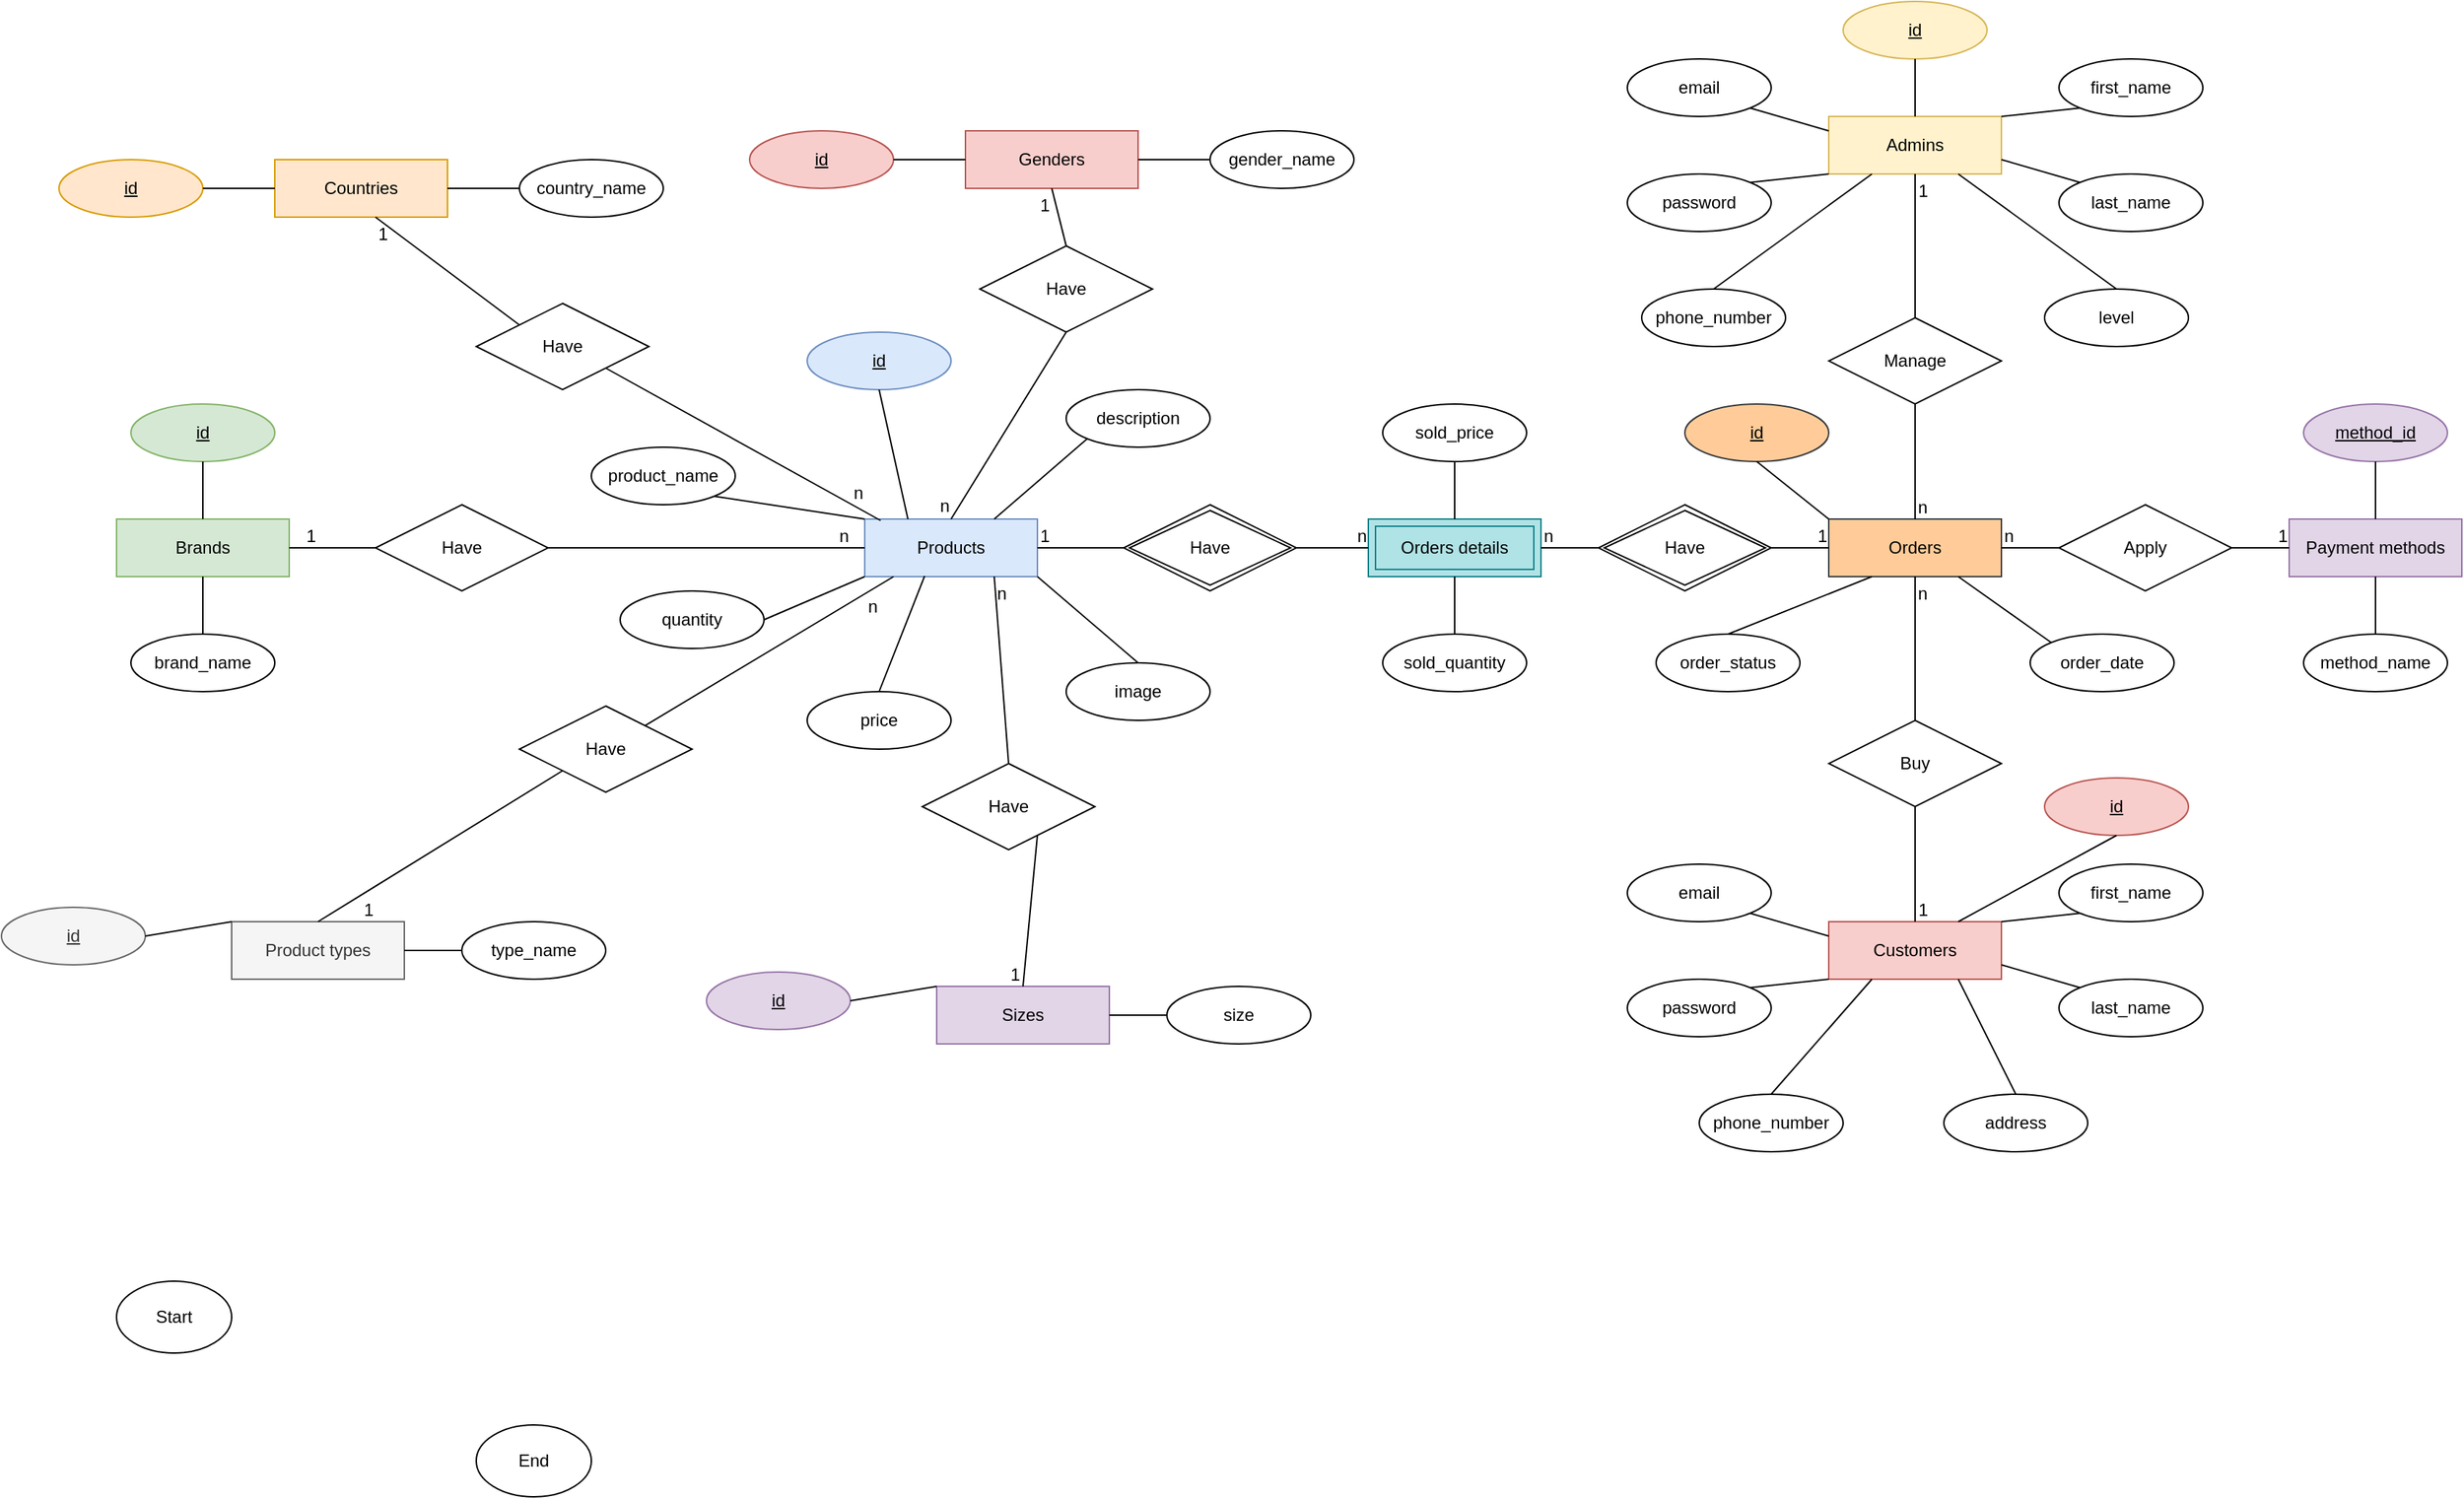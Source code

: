 <mxfile version="22.1.16" type="github">
  <diagram name="Page-1" id="CvaU3Jlr8pYj9KTvs-bT">
    <mxGraphModel dx="1235" dy="614" grid="1" gridSize="10" guides="1" tooltips="1" connect="1" arrows="1" fold="1" page="1" pageScale="1" pageWidth="2000" pageHeight="1500" math="0" shadow="0">
      <root>
        <mxCell id="0" />
        <mxCell id="1" parent="0" />
        <mxCell id="Gfoin1zMH4y2N0Jimbp5-130" value="Brands" style="rounded=0;whiteSpace=wrap;html=1;fillColor=#d5e8d4;strokeColor=#82b366;" parent="1" vertex="1">
          <mxGeometry x="130" y="560" width="120" height="40" as="geometry" />
        </mxCell>
        <mxCell id="Gfoin1zMH4y2N0Jimbp5-131" value="id" style="ellipse;whiteSpace=wrap;html=1;align=center;fontStyle=4;fillColor=#d5e8d4;strokeColor=#82b366;" parent="1" vertex="1">
          <mxGeometry x="140" y="480" width="100" height="40" as="geometry" />
        </mxCell>
        <mxCell id="Gfoin1zMH4y2N0Jimbp5-132" value="" style="endArrow=none;html=1;rounded=0;exitX=0.5;exitY=1;exitDx=0;exitDy=0;entryX=0.5;entryY=0;entryDx=0;entryDy=0;" parent="1" source="Gfoin1zMH4y2N0Jimbp5-131" target="Gfoin1zMH4y2N0Jimbp5-130" edge="1">
          <mxGeometry relative="1" as="geometry">
            <mxPoint x="330" y="530" as="sourcePoint" />
            <mxPoint x="490" y="530" as="targetPoint" />
          </mxGeometry>
        </mxCell>
        <mxCell id="Gfoin1zMH4y2N0Jimbp5-133" value="brand_name" style="ellipse;whiteSpace=wrap;html=1;align=center;" parent="1" vertex="1">
          <mxGeometry x="140" y="640" width="100" height="40" as="geometry" />
        </mxCell>
        <mxCell id="Gfoin1zMH4y2N0Jimbp5-134" value="" style="endArrow=none;html=1;rounded=0;exitX=0.5;exitY=1;exitDx=0;exitDy=0;entryX=0.5;entryY=0;entryDx=0;entryDy=0;" parent="1" source="Gfoin1zMH4y2N0Jimbp5-130" target="Gfoin1zMH4y2N0Jimbp5-133" edge="1">
          <mxGeometry relative="1" as="geometry">
            <mxPoint x="330" y="530" as="sourcePoint" />
            <mxPoint x="490" y="530" as="targetPoint" />
          </mxGeometry>
        </mxCell>
        <mxCell id="Gfoin1zMH4y2N0Jimbp5-135" value="Products" style="rounded=0;whiteSpace=wrap;html=1;fillColor=#dae8fc;strokeColor=#6c8ebf;" parent="1" vertex="1">
          <mxGeometry x="650" y="560" width="120" height="40" as="geometry" />
        </mxCell>
        <mxCell id="Gfoin1zMH4y2N0Jimbp5-136" value="id" style="ellipse;whiteSpace=wrap;html=1;align=center;fontStyle=4;fillColor=#dae8fc;strokeColor=#6c8ebf;" parent="1" vertex="1">
          <mxGeometry x="610" y="430" width="100" height="40" as="geometry" />
        </mxCell>
        <mxCell id="Gfoin1zMH4y2N0Jimbp5-137" value="product_name" style="ellipse;whiteSpace=wrap;html=1;align=center;" parent="1" vertex="1">
          <mxGeometry x="460" y="510" width="100" height="40" as="geometry" />
        </mxCell>
        <mxCell id="Gfoin1zMH4y2N0Jimbp5-138" value="" style="endArrow=none;html=1;rounded=0;entryX=0;entryY=0;entryDx=0;entryDy=0;exitX=1;exitY=1;exitDx=0;exitDy=0;" parent="1" source="Gfoin1zMH4y2N0Jimbp5-137" target="Gfoin1zMH4y2N0Jimbp5-135" edge="1">
          <mxGeometry relative="1" as="geometry">
            <mxPoint x="570" y="550" as="sourcePoint" />
            <mxPoint x="890" y="610" as="targetPoint" />
          </mxGeometry>
        </mxCell>
        <mxCell id="Gfoin1zMH4y2N0Jimbp5-139" value="description" style="ellipse;whiteSpace=wrap;html=1;align=center;" parent="1" vertex="1">
          <mxGeometry x="790" y="470" width="100" height="40" as="geometry" />
        </mxCell>
        <mxCell id="Gfoin1zMH4y2N0Jimbp5-140" value="" style="endArrow=none;html=1;rounded=0;exitX=0;exitY=1;exitDx=0;exitDy=0;entryX=0.75;entryY=0;entryDx=0;entryDy=0;" parent="1" source="Gfoin1zMH4y2N0Jimbp5-139" target="Gfoin1zMH4y2N0Jimbp5-135" edge="1">
          <mxGeometry relative="1" as="geometry">
            <mxPoint x="730" y="610" as="sourcePoint" />
            <mxPoint x="890" y="610" as="targetPoint" />
          </mxGeometry>
        </mxCell>
        <mxCell id="Gfoin1zMH4y2N0Jimbp5-141" value="" style="endArrow=none;html=1;rounded=0;entryX=1;entryY=0.5;entryDx=0;entryDy=0;exitX=0;exitY=1;exitDx=0;exitDy=0;" parent="1" source="Gfoin1zMH4y2N0Jimbp5-135" target="Gfoin1zMH4y2N0Jimbp5-142" edge="1">
          <mxGeometry relative="1" as="geometry">
            <mxPoint x="640" y="600" as="sourcePoint" />
            <mxPoint x="620" y="610" as="targetPoint" />
          </mxGeometry>
        </mxCell>
        <mxCell id="Gfoin1zMH4y2N0Jimbp5-142" value="quantity" style="ellipse;whiteSpace=wrap;html=1;align=center;" parent="1" vertex="1">
          <mxGeometry x="480" y="610" width="100" height="40" as="geometry" />
        </mxCell>
        <mxCell id="Gfoin1zMH4y2N0Jimbp5-143" value="price" style="ellipse;whiteSpace=wrap;html=1;align=center;" parent="1" vertex="1">
          <mxGeometry x="610" y="680" width="100" height="40" as="geometry" />
        </mxCell>
        <mxCell id="Gfoin1zMH4y2N0Jimbp5-144" value="" style="endArrow=none;html=1;rounded=0;entryX=0.5;entryY=0;entryDx=0;entryDy=0;exitX=0.347;exitY=0.99;exitDx=0;exitDy=0;exitPerimeter=0;" parent="1" source="Gfoin1zMH4y2N0Jimbp5-135" target="Gfoin1zMH4y2N0Jimbp5-143" edge="1">
          <mxGeometry relative="1" as="geometry">
            <mxPoint x="660" y="630" as="sourcePoint" />
            <mxPoint x="890" y="610" as="targetPoint" />
          </mxGeometry>
        </mxCell>
        <mxCell id="Gfoin1zMH4y2N0Jimbp5-145" value="" style="endArrow=none;html=1;rounded=0;exitX=0.5;exitY=1;exitDx=0;exitDy=0;entryX=0.25;entryY=0;entryDx=0;entryDy=0;" parent="1" source="Gfoin1zMH4y2N0Jimbp5-136" target="Gfoin1zMH4y2N0Jimbp5-135" edge="1">
          <mxGeometry relative="1" as="geometry">
            <mxPoint x="730" y="590" as="sourcePoint" />
            <mxPoint x="890" y="590" as="targetPoint" />
          </mxGeometry>
        </mxCell>
        <mxCell id="Gfoin1zMH4y2N0Jimbp5-146" value="" style="endArrow=none;html=1;rounded=0;exitX=1;exitY=0.5;exitDx=0;exitDy=0;entryX=0;entryY=0.5;entryDx=0;entryDy=0;" parent="1" source="Gfoin1zMH4y2N0Jimbp5-150" target="Gfoin1zMH4y2N0Jimbp5-135" edge="1">
          <mxGeometry relative="1" as="geometry">
            <mxPoint x="610" y="540" as="sourcePoint" />
            <mxPoint x="770" y="540" as="targetPoint" />
          </mxGeometry>
        </mxCell>
        <mxCell id="Gfoin1zMH4y2N0Jimbp5-147" value="n" style="resizable=0;html=1;whiteSpace=wrap;align=right;verticalAlign=bottom;" parent="Gfoin1zMH4y2N0Jimbp5-146" connectable="0" vertex="1">
          <mxGeometry x="1" relative="1" as="geometry">
            <mxPoint x="-10" as="offset" />
          </mxGeometry>
        </mxCell>
        <mxCell id="Gfoin1zMH4y2N0Jimbp5-148" value="" style="endArrow=none;html=1;rounded=0;exitX=1;exitY=0.5;exitDx=0;exitDy=0;entryX=0;entryY=0.5;entryDx=0;entryDy=0;" parent="1" source="Gfoin1zMH4y2N0Jimbp5-130" target="Gfoin1zMH4y2N0Jimbp5-150" edge="1">
          <mxGeometry relative="1" as="geometry">
            <mxPoint x="360" y="580" as="sourcePoint" />
            <mxPoint x="650" y="580" as="targetPoint" />
          </mxGeometry>
        </mxCell>
        <mxCell id="Gfoin1zMH4y2N0Jimbp5-149" value="1" style="resizable=0;html=1;whiteSpace=wrap;align=left;verticalAlign=bottom;" parent="Gfoin1zMH4y2N0Jimbp5-148" connectable="0" vertex="1">
          <mxGeometry x="-1" relative="1" as="geometry">
            <mxPoint x="10" as="offset" />
          </mxGeometry>
        </mxCell>
        <mxCell id="Gfoin1zMH4y2N0Jimbp5-150" value="Have" style="shape=rhombus;perimeter=rhombusPerimeter;whiteSpace=wrap;html=1;align=center;" parent="1" vertex="1">
          <mxGeometry x="310" y="550" width="120" height="60" as="geometry" />
        </mxCell>
        <mxCell id="Gfoin1zMH4y2N0Jimbp5-151" value="Genders" style="rounded=0;whiteSpace=wrap;html=1;fillColor=#f8cecc;strokeColor=#b85450;" parent="1" vertex="1">
          <mxGeometry x="720" y="290" width="120" height="40" as="geometry" />
        </mxCell>
        <mxCell id="Gfoin1zMH4y2N0Jimbp5-152" value="id" style="ellipse;whiteSpace=wrap;html=1;align=center;fontStyle=4;fillColor=#f8cecc;strokeColor=#b85450;" parent="1" vertex="1">
          <mxGeometry x="570" y="290" width="100" height="40" as="geometry" />
        </mxCell>
        <mxCell id="Gfoin1zMH4y2N0Jimbp5-153" value="" style="endArrow=none;html=1;rounded=0;exitX=1;exitY=0.5;exitDx=0;exitDy=0;entryX=0;entryY=0.5;entryDx=0;entryDy=0;" parent="1" source="Gfoin1zMH4y2N0Jimbp5-152" target="Gfoin1zMH4y2N0Jimbp5-151" edge="1">
          <mxGeometry relative="1" as="geometry">
            <mxPoint x="920" y="260" as="sourcePoint" />
            <mxPoint x="1080" y="260" as="targetPoint" />
          </mxGeometry>
        </mxCell>
        <mxCell id="Gfoin1zMH4y2N0Jimbp5-154" value="gender_name" style="ellipse;whiteSpace=wrap;html=1;align=center;" parent="1" vertex="1">
          <mxGeometry x="890" y="290" width="100" height="40" as="geometry" />
        </mxCell>
        <mxCell id="Gfoin1zMH4y2N0Jimbp5-155" value="" style="endArrow=none;html=1;rounded=0;exitX=1;exitY=0.5;exitDx=0;exitDy=0;entryX=0;entryY=0.5;entryDx=0;entryDy=0;" parent="1" source="Gfoin1zMH4y2N0Jimbp5-151" target="Gfoin1zMH4y2N0Jimbp5-154" edge="1">
          <mxGeometry relative="1" as="geometry">
            <mxPoint x="920" y="260" as="sourcePoint" />
            <mxPoint x="1080" y="260" as="targetPoint" />
          </mxGeometry>
        </mxCell>
        <mxCell id="Gfoin1zMH4y2N0Jimbp5-156" value="Product types" style="rounded=0;whiteSpace=wrap;html=1;fillColor=#f5f5f5;fontColor=#333333;strokeColor=#666666;" parent="1" vertex="1">
          <mxGeometry x="210" y="840" width="120" height="40" as="geometry" />
        </mxCell>
        <mxCell id="Gfoin1zMH4y2N0Jimbp5-157" value="id" style="ellipse;whiteSpace=wrap;html=1;align=center;fontStyle=4;fillColor=#f5f5f5;fontColor=#333333;strokeColor=#666666;" parent="1" vertex="1">
          <mxGeometry x="50" y="830" width="100" height="40" as="geometry" />
        </mxCell>
        <mxCell id="Gfoin1zMH4y2N0Jimbp5-158" value="" style="endArrow=none;html=1;rounded=0;exitX=1;exitY=0.5;exitDx=0;exitDy=0;entryX=0;entryY=0;entryDx=0;entryDy=0;" parent="1" source="Gfoin1zMH4y2N0Jimbp5-157" target="Gfoin1zMH4y2N0Jimbp5-156" edge="1">
          <mxGeometry relative="1" as="geometry">
            <mxPoint x="150" y="820" as="sourcePoint" />
            <mxPoint x="310" y="820" as="targetPoint" />
          </mxGeometry>
        </mxCell>
        <mxCell id="Gfoin1zMH4y2N0Jimbp5-161" value="type_name" style="ellipse;whiteSpace=wrap;html=1;align=center;" parent="1" vertex="1">
          <mxGeometry x="370" y="840" width="100" height="40" as="geometry" />
        </mxCell>
        <mxCell id="Gfoin1zMH4y2N0Jimbp5-162" value="" style="endArrow=none;html=1;rounded=0;entryX=0;entryY=0.5;entryDx=0;entryDy=0;exitX=1;exitY=0.5;exitDx=0;exitDy=0;" parent="1" source="Gfoin1zMH4y2N0Jimbp5-156" target="Gfoin1zMH4y2N0Jimbp5-161" edge="1">
          <mxGeometry relative="1" as="geometry">
            <mxPoint x="360" y="900" as="sourcePoint" />
            <mxPoint x="290" y="860" as="targetPoint" />
          </mxGeometry>
        </mxCell>
        <mxCell id="Gfoin1zMH4y2N0Jimbp5-187" value="Orders details" style="shape=ext;margin=3;double=1;whiteSpace=wrap;html=1;align=center;fillColor=#b0e3e6;strokeColor=#0e8088;" parent="1" vertex="1">
          <mxGeometry x="1000" y="560" width="120" height="40" as="geometry" />
        </mxCell>
        <mxCell id="Gfoin1zMH4y2N0Jimbp5-188" value="" style="endArrow=none;html=1;rounded=0;exitX=1;exitY=0.5;exitDx=0;exitDy=0;entryX=0;entryY=0.5;entryDx=0;entryDy=0;" parent="1" source="Gfoin1zMH4y2N0Jimbp5-192" target="Gfoin1zMH4y2N0Jimbp5-187" edge="1">
          <mxGeometry relative="1" as="geometry">
            <mxPoint x="890" y="640" as="sourcePoint" />
            <mxPoint x="1050" y="640" as="targetPoint" />
          </mxGeometry>
        </mxCell>
        <mxCell id="Gfoin1zMH4y2N0Jimbp5-189" value="n" style="resizable=0;html=1;whiteSpace=wrap;align=right;verticalAlign=bottom;" parent="Gfoin1zMH4y2N0Jimbp5-188" connectable="0" vertex="1">
          <mxGeometry x="1" relative="1" as="geometry" />
        </mxCell>
        <mxCell id="Gfoin1zMH4y2N0Jimbp5-190" value="" style="endArrow=none;html=1;rounded=0;exitX=1;exitY=0.5;exitDx=0;exitDy=0;entryX=0;entryY=0.5;entryDx=0;entryDy=0;" parent="1" source="Gfoin1zMH4y2N0Jimbp5-135" target="Gfoin1zMH4y2N0Jimbp5-192" edge="1">
          <mxGeometry relative="1" as="geometry">
            <mxPoint x="770" y="580" as="sourcePoint" />
            <mxPoint x="1000" y="580" as="targetPoint" />
          </mxGeometry>
        </mxCell>
        <mxCell id="Gfoin1zMH4y2N0Jimbp5-191" value="1" style="resizable=0;html=1;whiteSpace=wrap;align=left;verticalAlign=bottom;" parent="Gfoin1zMH4y2N0Jimbp5-190" connectable="0" vertex="1">
          <mxGeometry x="-1" relative="1" as="geometry" />
        </mxCell>
        <mxCell id="Gfoin1zMH4y2N0Jimbp5-192" value="Have" style="shape=rhombus;double=1;perimeter=rhombusPerimeter;whiteSpace=wrap;html=1;align=center;" parent="1" vertex="1">
          <mxGeometry x="830" y="550" width="120" height="60" as="geometry" />
        </mxCell>
        <mxCell id="Gfoin1zMH4y2N0Jimbp5-193" value="sold_price" style="ellipse;whiteSpace=wrap;html=1;align=center;" parent="1" vertex="1">
          <mxGeometry x="1010" y="480" width="100" height="40" as="geometry" />
        </mxCell>
        <mxCell id="Gfoin1zMH4y2N0Jimbp5-194" value="sold_quantity" style="ellipse;whiteSpace=wrap;html=1;align=center;" parent="1" vertex="1">
          <mxGeometry x="1010" y="640" width="100" height="40" as="geometry" />
        </mxCell>
        <mxCell id="Gfoin1zMH4y2N0Jimbp5-195" value="" style="endArrow=none;html=1;rounded=0;exitX=0.5;exitY=1;exitDx=0;exitDy=0;entryX=0.5;entryY=0;entryDx=0;entryDy=0;" parent="1" source="Gfoin1zMH4y2N0Jimbp5-193" target="Gfoin1zMH4y2N0Jimbp5-187" edge="1">
          <mxGeometry relative="1" as="geometry">
            <mxPoint x="1140" y="520" as="sourcePoint" />
            <mxPoint x="1160" y="610" as="targetPoint" />
          </mxGeometry>
        </mxCell>
        <mxCell id="Gfoin1zMH4y2N0Jimbp5-196" value="" style="endArrow=none;html=1;rounded=0;exitX=0.5;exitY=0;exitDx=0;exitDy=0;entryX=0.5;entryY=1;entryDx=0;entryDy=0;" parent="1" source="Gfoin1zMH4y2N0Jimbp5-194" target="Gfoin1zMH4y2N0Jimbp5-187" edge="1">
          <mxGeometry relative="1" as="geometry">
            <mxPoint x="1000" y="610" as="sourcePoint" />
            <mxPoint x="1160" y="610" as="targetPoint" />
          </mxGeometry>
        </mxCell>
        <mxCell id="Gfoin1zMH4y2N0Jimbp5-197" value="Orders" style="rounded=0;whiteSpace=wrap;html=1;fillColor=#ffcc99;strokeColor=#36393d;" parent="1" vertex="1">
          <mxGeometry x="1320" y="560" width="120" height="40" as="geometry" />
        </mxCell>
        <mxCell id="Gfoin1zMH4y2N0Jimbp5-198" value="id" style="ellipse;whiteSpace=wrap;html=1;align=center;fontStyle=4;fillColor=#ffcc99;strokeColor=#36393d;" parent="1" vertex="1">
          <mxGeometry x="1220" y="480" width="100" height="40" as="geometry" />
        </mxCell>
        <mxCell id="Gfoin1zMH4y2N0Jimbp5-199" value="" style="endArrow=none;html=1;rounded=0;exitX=0.5;exitY=1;exitDx=0;exitDy=0;entryX=0;entryY=0;entryDx=0;entryDy=0;" parent="1" source="Gfoin1zMH4y2N0Jimbp5-198" target="Gfoin1zMH4y2N0Jimbp5-197" edge="1">
          <mxGeometry relative="1" as="geometry">
            <mxPoint x="1240" y="570" as="sourcePoint" />
            <mxPoint x="1400" y="570" as="targetPoint" />
          </mxGeometry>
        </mxCell>
        <mxCell id="Gfoin1zMH4y2N0Jimbp5-200" value="order_status" style="ellipse;whiteSpace=wrap;html=1;align=center;" parent="1" vertex="1">
          <mxGeometry x="1200" y="640" width="100" height="40" as="geometry" />
        </mxCell>
        <mxCell id="Gfoin1zMH4y2N0Jimbp5-201" value="order_date" style="ellipse;whiteSpace=wrap;html=1;align=center;" parent="1" vertex="1">
          <mxGeometry x="1460" y="640" width="100" height="40" as="geometry" />
        </mxCell>
        <mxCell id="Gfoin1zMH4y2N0Jimbp5-202" value="" style="endArrow=none;html=1;rounded=0;exitX=0.5;exitY=0;exitDx=0;exitDy=0;entryX=0.25;entryY=1;entryDx=0;entryDy=0;" parent="1" source="Gfoin1zMH4y2N0Jimbp5-200" target="Gfoin1zMH4y2N0Jimbp5-197" edge="1">
          <mxGeometry relative="1" as="geometry">
            <mxPoint x="1240" y="570" as="sourcePoint" />
            <mxPoint x="1400" y="570" as="targetPoint" />
          </mxGeometry>
        </mxCell>
        <mxCell id="Gfoin1zMH4y2N0Jimbp5-203" value="" style="endArrow=none;html=1;rounded=0;entryX=0.75;entryY=1;entryDx=0;entryDy=0;exitX=0;exitY=0;exitDx=0;exitDy=0;" parent="1" source="Gfoin1zMH4y2N0Jimbp5-201" target="Gfoin1zMH4y2N0Jimbp5-197" edge="1">
          <mxGeometry relative="1" as="geometry">
            <mxPoint x="1500" y="530" as="sourcePoint" />
            <mxPoint x="1400" y="570" as="targetPoint" />
          </mxGeometry>
        </mxCell>
        <mxCell id="Gfoin1zMH4y2N0Jimbp5-204" value="" style="endArrow=none;html=1;rounded=0;exitX=1;exitY=0.5;exitDx=0;exitDy=0;entryX=0;entryY=0.5;entryDx=0;entryDy=0;" parent="1" source="Gfoin1zMH4y2N0Jimbp5-208" target="Gfoin1zMH4y2N0Jimbp5-197" edge="1">
          <mxGeometry relative="1" as="geometry">
            <mxPoint x="1150" y="600" as="sourcePoint" />
            <mxPoint x="1310" y="600" as="targetPoint" />
          </mxGeometry>
        </mxCell>
        <mxCell id="Gfoin1zMH4y2N0Jimbp5-205" value="1" style="resizable=0;html=1;whiteSpace=wrap;align=right;verticalAlign=bottom;" parent="Gfoin1zMH4y2N0Jimbp5-204" connectable="0" vertex="1">
          <mxGeometry x="1" relative="1" as="geometry" />
        </mxCell>
        <mxCell id="Gfoin1zMH4y2N0Jimbp5-206" value="" style="endArrow=none;html=1;rounded=0;exitX=1;exitY=0.5;exitDx=0;exitDy=0;entryX=0;entryY=0.5;entryDx=0;entryDy=0;" parent="1" source="Gfoin1zMH4y2N0Jimbp5-187" target="Gfoin1zMH4y2N0Jimbp5-208" edge="1">
          <mxGeometry relative="1" as="geometry">
            <mxPoint x="1120" y="580" as="sourcePoint" />
            <mxPoint x="1320" y="580" as="targetPoint" />
          </mxGeometry>
        </mxCell>
        <mxCell id="Gfoin1zMH4y2N0Jimbp5-207" value="n" style="resizable=0;html=1;whiteSpace=wrap;align=left;verticalAlign=bottom;" parent="Gfoin1zMH4y2N0Jimbp5-206" connectable="0" vertex="1">
          <mxGeometry x="-1" relative="1" as="geometry" />
        </mxCell>
        <mxCell id="Gfoin1zMH4y2N0Jimbp5-208" value="Have" style="shape=rhombus;double=1;perimeter=rhombusPerimeter;whiteSpace=wrap;html=1;align=center;" parent="1" vertex="1">
          <mxGeometry x="1160" y="550" width="120" height="60" as="geometry" />
        </mxCell>
        <mxCell id="Gfoin1zMH4y2N0Jimbp5-209" value="Customers" style="rounded=0;whiteSpace=wrap;html=1;fillColor=#f8cecc;strokeColor=#b85450;" parent="1" vertex="1">
          <mxGeometry x="1320" y="840" width="120" height="40" as="geometry" />
        </mxCell>
        <mxCell id="Gfoin1zMH4y2N0Jimbp5-210" value="id" style="ellipse;whiteSpace=wrap;html=1;align=center;fontStyle=4;fillColor=#f8cecc;strokeColor=#b85450;" parent="1" vertex="1">
          <mxGeometry x="1470" y="740" width="100" height="40" as="geometry" />
        </mxCell>
        <mxCell id="Gfoin1zMH4y2N0Jimbp5-211" value="" style="endArrow=none;html=1;rounded=0;exitX=0.5;exitY=1;exitDx=0;exitDy=0;entryX=0.75;entryY=0;entryDx=0;entryDy=0;" parent="1" source="Gfoin1zMH4y2N0Jimbp5-210" target="Gfoin1zMH4y2N0Jimbp5-209" edge="1">
          <mxGeometry relative="1" as="geometry">
            <mxPoint x="1540" y="800" as="sourcePoint" />
            <mxPoint x="1700" y="800" as="targetPoint" />
          </mxGeometry>
        </mxCell>
        <mxCell id="Gfoin1zMH4y2N0Jimbp5-212" value="email" style="ellipse;whiteSpace=wrap;html=1;align=center;" parent="1" vertex="1">
          <mxGeometry x="1180" y="800" width="100" height="40" as="geometry" />
        </mxCell>
        <mxCell id="Gfoin1zMH4y2N0Jimbp5-213" value="" style="endArrow=none;html=1;rounded=0;exitX=1;exitY=1;exitDx=0;exitDy=0;entryX=0;entryY=0.25;entryDx=0;entryDy=0;" parent="1" source="Gfoin1zMH4y2N0Jimbp5-212" target="Gfoin1zMH4y2N0Jimbp5-209" edge="1">
          <mxGeometry relative="1" as="geometry">
            <mxPoint x="1540" y="800" as="sourcePoint" />
            <mxPoint x="1700" y="800" as="targetPoint" />
          </mxGeometry>
        </mxCell>
        <mxCell id="Gfoin1zMH4y2N0Jimbp5-214" value="password" style="ellipse;whiteSpace=wrap;html=1;align=center;" parent="1" vertex="1">
          <mxGeometry x="1180" y="880" width="100" height="40" as="geometry" />
        </mxCell>
        <mxCell id="Gfoin1zMH4y2N0Jimbp5-215" value="" style="endArrow=none;html=1;rounded=0;exitX=1;exitY=0;exitDx=0;exitDy=0;entryX=0;entryY=1;entryDx=0;entryDy=0;" parent="1" source="Gfoin1zMH4y2N0Jimbp5-214" target="Gfoin1zMH4y2N0Jimbp5-209" edge="1">
          <mxGeometry relative="1" as="geometry">
            <mxPoint x="1540" y="800" as="sourcePoint" />
            <mxPoint x="1700" y="800" as="targetPoint" />
          </mxGeometry>
        </mxCell>
        <mxCell id="Gfoin1zMH4y2N0Jimbp5-216" value="first_name" style="ellipse;whiteSpace=wrap;html=1;align=center;" parent="1" vertex="1">
          <mxGeometry x="1480" y="800" width="100" height="40" as="geometry" />
        </mxCell>
        <mxCell id="Gfoin1zMH4y2N0Jimbp5-217" value="" style="endArrow=none;html=1;rounded=0;exitX=1;exitY=0;exitDx=0;exitDy=0;entryX=0;entryY=1;entryDx=0;entryDy=0;" parent="1" source="Gfoin1zMH4y2N0Jimbp5-209" target="Gfoin1zMH4y2N0Jimbp5-216" edge="1">
          <mxGeometry relative="1" as="geometry">
            <mxPoint x="1540" y="800" as="sourcePoint" />
            <mxPoint x="1700" y="800" as="targetPoint" />
          </mxGeometry>
        </mxCell>
        <mxCell id="Gfoin1zMH4y2N0Jimbp5-218" value="last_name" style="ellipse;whiteSpace=wrap;html=1;align=center;" parent="1" vertex="1">
          <mxGeometry x="1480" y="880" width="100" height="40" as="geometry" />
        </mxCell>
        <mxCell id="Gfoin1zMH4y2N0Jimbp5-219" value="" style="endArrow=none;html=1;rounded=0;exitX=0;exitY=0;exitDx=0;exitDy=0;entryX=1;entryY=0.75;entryDx=0;entryDy=0;" parent="1" source="Gfoin1zMH4y2N0Jimbp5-218" target="Gfoin1zMH4y2N0Jimbp5-209" edge="1">
          <mxGeometry relative="1" as="geometry">
            <mxPoint x="1540" y="800" as="sourcePoint" />
            <mxPoint x="1700" y="800" as="targetPoint" />
          </mxGeometry>
        </mxCell>
        <mxCell id="Gfoin1zMH4y2N0Jimbp5-220" value="phone_number" style="ellipse;whiteSpace=wrap;html=1;align=center;" parent="1" vertex="1">
          <mxGeometry x="1230" y="960" width="100" height="40" as="geometry" />
        </mxCell>
        <mxCell id="Gfoin1zMH4y2N0Jimbp5-221" value="" style="endArrow=none;html=1;rounded=0;entryX=0.25;entryY=1;entryDx=0;entryDy=0;exitX=0.5;exitY=0;exitDx=0;exitDy=0;" parent="1" source="Gfoin1zMH4y2N0Jimbp5-220" target="Gfoin1zMH4y2N0Jimbp5-209" edge="1">
          <mxGeometry relative="1" as="geometry">
            <mxPoint x="1350" y="960" as="sourcePoint" />
            <mxPoint x="1700" y="800" as="targetPoint" />
          </mxGeometry>
        </mxCell>
        <mxCell id="Gfoin1zMH4y2N0Jimbp5-222" value="address" style="ellipse;whiteSpace=wrap;html=1;align=center;" parent="1" vertex="1">
          <mxGeometry x="1400" y="960" width="100" height="40" as="geometry" />
        </mxCell>
        <mxCell id="Gfoin1zMH4y2N0Jimbp5-223" value="" style="endArrow=none;html=1;rounded=0;entryX=0.75;entryY=1;entryDx=0;entryDy=0;exitX=0.5;exitY=0;exitDx=0;exitDy=0;" parent="1" source="Gfoin1zMH4y2N0Jimbp5-222" target="Gfoin1zMH4y2N0Jimbp5-209" edge="1">
          <mxGeometry relative="1" as="geometry">
            <mxPoint x="1360" y="940" as="sourcePoint" />
            <mxPoint x="1700" y="800" as="targetPoint" />
          </mxGeometry>
        </mxCell>
        <mxCell id="Gfoin1zMH4y2N0Jimbp5-224" value="" style="endArrow=none;html=1;rounded=0;exitX=0.5;exitY=1;exitDx=0;exitDy=0;entryX=0.5;entryY=0;entryDx=0;entryDy=0;" parent="1" source="Gfoin1zMH4y2N0Jimbp5-228" target="Gfoin1zMH4y2N0Jimbp5-209" edge="1">
          <mxGeometry relative="1" as="geometry">
            <mxPoint x="1290" y="770" as="sourcePoint" />
            <mxPoint x="1450" y="770" as="targetPoint" />
          </mxGeometry>
        </mxCell>
        <mxCell id="Gfoin1zMH4y2N0Jimbp5-225" value="1" style="resizable=0;html=1;whiteSpace=wrap;align=right;verticalAlign=bottom;" parent="Gfoin1zMH4y2N0Jimbp5-224" connectable="0" vertex="1">
          <mxGeometry x="1" relative="1" as="geometry">
            <mxPoint x="10" as="offset" />
          </mxGeometry>
        </mxCell>
        <mxCell id="Gfoin1zMH4y2N0Jimbp5-226" value="" style="endArrow=none;html=1;rounded=0;exitX=0.5;exitY=1;exitDx=0;exitDy=0;entryX=0.5;entryY=0;entryDx=0;entryDy=0;" parent="1" source="Gfoin1zMH4y2N0Jimbp5-197" target="Gfoin1zMH4y2N0Jimbp5-228" edge="1">
          <mxGeometry relative="1" as="geometry">
            <mxPoint x="1380" y="600" as="sourcePoint" />
            <mxPoint x="1380" y="840" as="targetPoint" />
          </mxGeometry>
        </mxCell>
        <mxCell id="Gfoin1zMH4y2N0Jimbp5-227" value="n" style="resizable=0;html=1;whiteSpace=wrap;align=left;verticalAlign=bottom;" parent="Gfoin1zMH4y2N0Jimbp5-226" connectable="0" vertex="1">
          <mxGeometry x="-1" relative="1" as="geometry">
            <mxPoint y="20" as="offset" />
          </mxGeometry>
        </mxCell>
        <mxCell id="Gfoin1zMH4y2N0Jimbp5-228" value="Buy" style="shape=rhombus;perimeter=rhombusPerimeter;whiteSpace=wrap;html=1;align=center;" parent="1" vertex="1">
          <mxGeometry x="1320" y="700" width="120" height="60" as="geometry" />
        </mxCell>
        <mxCell id="Gfoin1zMH4y2N0Jimbp5-229" value="Admins" style="rounded=0;whiteSpace=wrap;html=1;fillColor=#fff2cc;strokeColor=#d6b656;" parent="1" vertex="1">
          <mxGeometry x="1320" y="280" width="120" height="40" as="geometry" />
        </mxCell>
        <mxCell id="Gfoin1zMH4y2N0Jimbp5-230" value="id" style="ellipse;whiteSpace=wrap;html=1;align=center;fontStyle=4;fillColor=#fff2cc;strokeColor=#d6b656;" parent="1" vertex="1">
          <mxGeometry x="1330" y="200" width="100" height="40" as="geometry" />
        </mxCell>
        <mxCell id="Gfoin1zMH4y2N0Jimbp5-231" value="" style="endArrow=none;html=1;rounded=0;exitX=0.5;exitY=1;exitDx=0;exitDy=0;entryX=0.5;entryY=0;entryDx=0;entryDy=0;" parent="1" source="Gfoin1zMH4y2N0Jimbp5-230" target="Gfoin1zMH4y2N0Jimbp5-229" edge="1">
          <mxGeometry relative="1" as="geometry">
            <mxPoint x="1540" y="240" as="sourcePoint" />
            <mxPoint x="1700" y="240" as="targetPoint" />
          </mxGeometry>
        </mxCell>
        <mxCell id="Gfoin1zMH4y2N0Jimbp5-232" value="email" style="ellipse;whiteSpace=wrap;html=1;align=center;" parent="1" vertex="1">
          <mxGeometry x="1180" y="240" width="100" height="40" as="geometry" />
        </mxCell>
        <mxCell id="Gfoin1zMH4y2N0Jimbp5-233" value="" style="endArrow=none;html=1;rounded=0;exitX=1;exitY=1;exitDx=0;exitDy=0;entryX=0;entryY=0.25;entryDx=0;entryDy=0;" parent="1" source="Gfoin1zMH4y2N0Jimbp5-232" target="Gfoin1zMH4y2N0Jimbp5-229" edge="1">
          <mxGeometry relative="1" as="geometry">
            <mxPoint x="1540" y="240" as="sourcePoint" />
            <mxPoint x="1700" y="240" as="targetPoint" />
          </mxGeometry>
        </mxCell>
        <mxCell id="Gfoin1zMH4y2N0Jimbp5-234" value="password" style="ellipse;whiteSpace=wrap;html=1;align=center;" parent="1" vertex="1">
          <mxGeometry x="1180" y="320" width="100" height="40" as="geometry" />
        </mxCell>
        <mxCell id="Gfoin1zMH4y2N0Jimbp5-235" value="" style="endArrow=none;html=1;rounded=0;exitX=1;exitY=0;exitDx=0;exitDy=0;entryX=0;entryY=1;entryDx=0;entryDy=0;" parent="1" source="Gfoin1zMH4y2N0Jimbp5-234" target="Gfoin1zMH4y2N0Jimbp5-229" edge="1">
          <mxGeometry relative="1" as="geometry">
            <mxPoint x="1540" y="240" as="sourcePoint" />
            <mxPoint x="1700" y="240" as="targetPoint" />
          </mxGeometry>
        </mxCell>
        <mxCell id="Gfoin1zMH4y2N0Jimbp5-236" value="first_name" style="ellipse;whiteSpace=wrap;html=1;align=center;" parent="1" vertex="1">
          <mxGeometry x="1480" y="240" width="100" height="40" as="geometry" />
        </mxCell>
        <mxCell id="Gfoin1zMH4y2N0Jimbp5-237" value="" style="endArrow=none;html=1;rounded=0;exitX=1;exitY=0;exitDx=0;exitDy=0;entryX=0;entryY=1;entryDx=0;entryDy=0;" parent="1" source="Gfoin1zMH4y2N0Jimbp5-229" target="Gfoin1zMH4y2N0Jimbp5-236" edge="1">
          <mxGeometry relative="1" as="geometry">
            <mxPoint x="1540" y="240" as="sourcePoint" />
            <mxPoint x="1700" y="240" as="targetPoint" />
          </mxGeometry>
        </mxCell>
        <mxCell id="Gfoin1zMH4y2N0Jimbp5-238" value="last_name" style="ellipse;whiteSpace=wrap;html=1;align=center;" parent="1" vertex="1">
          <mxGeometry x="1480" y="320" width="100" height="40" as="geometry" />
        </mxCell>
        <mxCell id="Gfoin1zMH4y2N0Jimbp5-239" value="" style="endArrow=none;html=1;rounded=0;exitX=0;exitY=0;exitDx=0;exitDy=0;entryX=1;entryY=0.75;entryDx=0;entryDy=0;" parent="1" source="Gfoin1zMH4y2N0Jimbp5-238" target="Gfoin1zMH4y2N0Jimbp5-229" edge="1">
          <mxGeometry relative="1" as="geometry">
            <mxPoint x="1540" y="240" as="sourcePoint" />
            <mxPoint x="1700" y="240" as="targetPoint" />
          </mxGeometry>
        </mxCell>
        <mxCell id="Gfoin1zMH4y2N0Jimbp5-240" value="phone_number" style="ellipse;whiteSpace=wrap;html=1;align=center;" parent="1" vertex="1">
          <mxGeometry x="1190" y="400" width="100" height="40" as="geometry" />
        </mxCell>
        <mxCell id="Gfoin1zMH4y2N0Jimbp5-241" value="" style="endArrow=none;html=1;rounded=0;entryX=0.25;entryY=1;entryDx=0;entryDy=0;exitX=0.5;exitY=0;exitDx=0;exitDy=0;" parent="1" source="Gfoin1zMH4y2N0Jimbp5-240" target="Gfoin1zMH4y2N0Jimbp5-229" edge="1">
          <mxGeometry relative="1" as="geometry">
            <mxPoint x="1350" y="400" as="sourcePoint" />
            <mxPoint x="1700" y="240" as="targetPoint" />
          </mxGeometry>
        </mxCell>
        <mxCell id="Gfoin1zMH4y2N0Jimbp5-242" value="level" style="ellipse;whiteSpace=wrap;html=1;align=center;" parent="1" vertex="1">
          <mxGeometry x="1470" y="400" width="100" height="40" as="geometry" />
        </mxCell>
        <mxCell id="Gfoin1zMH4y2N0Jimbp5-243" value="" style="endArrow=none;html=1;rounded=0;entryX=0.75;entryY=1;entryDx=0;entryDy=0;exitX=0.5;exitY=0;exitDx=0;exitDy=0;" parent="1" source="Gfoin1zMH4y2N0Jimbp5-242" target="Gfoin1zMH4y2N0Jimbp5-229" edge="1">
          <mxGeometry relative="1" as="geometry">
            <mxPoint x="1360" y="380" as="sourcePoint" />
            <mxPoint x="1700" y="240" as="targetPoint" />
          </mxGeometry>
        </mxCell>
        <mxCell id="Gfoin1zMH4y2N0Jimbp5-244" value="" style="endArrow=none;html=1;rounded=0;exitX=0.5;exitY=0;exitDx=0;exitDy=0;entryX=0.5;entryY=1;entryDx=0;entryDy=0;" parent="1" source="Gfoin1zMH4y2N0Jimbp5-248" target="Gfoin1zMH4y2N0Jimbp5-229" edge="1">
          <mxGeometry relative="1" as="geometry">
            <mxPoint x="1330" y="490" as="sourcePoint" />
            <mxPoint x="1490" y="490" as="targetPoint" />
          </mxGeometry>
        </mxCell>
        <mxCell id="Gfoin1zMH4y2N0Jimbp5-245" value="1" style="resizable=0;html=1;whiteSpace=wrap;align=right;verticalAlign=bottom;" parent="Gfoin1zMH4y2N0Jimbp5-244" connectable="0" vertex="1">
          <mxGeometry x="1" relative="1" as="geometry">
            <mxPoint x="10" y="20" as="offset" />
          </mxGeometry>
        </mxCell>
        <mxCell id="Gfoin1zMH4y2N0Jimbp5-246" value="" style="endArrow=none;html=1;rounded=0;exitX=0.5;exitY=0;exitDx=0;exitDy=0;entryX=0.5;entryY=1;entryDx=0;entryDy=0;" parent="1" source="Gfoin1zMH4y2N0Jimbp5-197" target="Gfoin1zMH4y2N0Jimbp5-248" edge="1">
          <mxGeometry relative="1" as="geometry">
            <mxPoint x="1380" y="560" as="sourcePoint" />
            <mxPoint x="1380" y="320" as="targetPoint" />
          </mxGeometry>
        </mxCell>
        <mxCell id="Gfoin1zMH4y2N0Jimbp5-247" value="n" style="resizable=0;html=1;whiteSpace=wrap;align=left;verticalAlign=bottom;" parent="Gfoin1zMH4y2N0Jimbp5-246" connectable="0" vertex="1">
          <mxGeometry x="-1" relative="1" as="geometry" />
        </mxCell>
        <mxCell id="Gfoin1zMH4y2N0Jimbp5-248" value="Manage" style="shape=rhombus;perimeter=rhombusPerimeter;whiteSpace=wrap;html=1;align=center;" parent="1" vertex="1">
          <mxGeometry x="1320" y="420" width="120" height="60" as="geometry" />
        </mxCell>
        <mxCell id="Gfoin1zMH4y2N0Jimbp5-249" value="Payment methods" style="rounded=0;whiteSpace=wrap;html=1;fillColor=#e1d5e7;strokeColor=#9673a6;" parent="1" vertex="1">
          <mxGeometry x="1640" y="560" width="120" height="40" as="geometry" />
        </mxCell>
        <mxCell id="Gfoin1zMH4y2N0Jimbp5-250" value="method_id" style="ellipse;whiteSpace=wrap;html=1;align=center;fontStyle=4;fillColor=#e1d5e7;strokeColor=#9673a6;" parent="1" vertex="1">
          <mxGeometry x="1650" y="480" width="100" height="40" as="geometry" />
        </mxCell>
        <mxCell id="Gfoin1zMH4y2N0Jimbp5-251" value="" style="endArrow=none;html=1;rounded=0;exitX=0.5;exitY=1;exitDx=0;exitDy=0;entryX=0.5;entryY=0;entryDx=0;entryDy=0;" parent="1" source="Gfoin1zMH4y2N0Jimbp5-250" target="Gfoin1zMH4y2N0Jimbp5-249" edge="1">
          <mxGeometry relative="1" as="geometry">
            <mxPoint x="1580" y="580" as="sourcePoint" />
            <mxPoint x="1740" y="580" as="targetPoint" />
          </mxGeometry>
        </mxCell>
        <mxCell id="Gfoin1zMH4y2N0Jimbp5-252" value="method_name" style="ellipse;whiteSpace=wrap;html=1;align=center;" parent="1" vertex="1">
          <mxGeometry x="1650" y="640" width="100" height="40" as="geometry" />
        </mxCell>
        <mxCell id="Gfoin1zMH4y2N0Jimbp5-253" value="" style="endArrow=none;html=1;rounded=0;exitX=0.5;exitY=0;exitDx=0;exitDy=0;entryX=0.5;entryY=1;entryDx=0;entryDy=0;" parent="1" source="Gfoin1zMH4y2N0Jimbp5-252" target="Gfoin1zMH4y2N0Jimbp5-249" edge="1">
          <mxGeometry relative="1" as="geometry">
            <mxPoint x="1580" y="580" as="sourcePoint" />
            <mxPoint x="1740" y="580" as="targetPoint" />
          </mxGeometry>
        </mxCell>
        <mxCell id="Gfoin1zMH4y2N0Jimbp5-254" value="" style="endArrow=none;html=1;rounded=0;exitX=1;exitY=0.5;exitDx=0;exitDy=0;entryX=0;entryY=0.5;entryDx=0;entryDy=0;" parent="1" source="Gfoin1zMH4y2N0Jimbp5-258" target="Gfoin1zMH4y2N0Jimbp5-249" edge="1">
          <mxGeometry relative="1" as="geometry">
            <mxPoint x="1500" y="630" as="sourcePoint" />
            <mxPoint x="1660" y="630" as="targetPoint" />
          </mxGeometry>
        </mxCell>
        <mxCell id="Gfoin1zMH4y2N0Jimbp5-255" value="1" style="resizable=0;html=1;whiteSpace=wrap;align=right;verticalAlign=bottom;" parent="Gfoin1zMH4y2N0Jimbp5-254" connectable="0" vertex="1">
          <mxGeometry x="1" relative="1" as="geometry" />
        </mxCell>
        <mxCell id="Gfoin1zMH4y2N0Jimbp5-256" value="" style="endArrow=none;html=1;rounded=0;exitX=1;exitY=0.5;exitDx=0;exitDy=0;entryX=0;entryY=0.5;entryDx=0;entryDy=0;" parent="1" source="Gfoin1zMH4y2N0Jimbp5-197" target="Gfoin1zMH4y2N0Jimbp5-258" edge="1">
          <mxGeometry relative="1" as="geometry">
            <mxPoint x="1440" y="580" as="sourcePoint" />
            <mxPoint x="1640" y="580" as="targetPoint" />
          </mxGeometry>
        </mxCell>
        <mxCell id="Gfoin1zMH4y2N0Jimbp5-257" value="n" style="resizable=0;html=1;whiteSpace=wrap;align=left;verticalAlign=bottom;" parent="Gfoin1zMH4y2N0Jimbp5-256" connectable="0" vertex="1">
          <mxGeometry x="-1" relative="1" as="geometry" />
        </mxCell>
        <mxCell id="Gfoin1zMH4y2N0Jimbp5-258" value="Apply" style="shape=rhombus;perimeter=rhombusPerimeter;whiteSpace=wrap;html=1;align=center;" parent="1" vertex="1">
          <mxGeometry x="1480" y="550" width="120" height="60" as="geometry" />
        </mxCell>
        <mxCell id="Gfoin1zMH4y2N0Jimbp5-259" value="Countries" style="rounded=0;whiteSpace=wrap;html=1;fillColor=#ffe6cc;strokeColor=#d79b00;" parent="1" vertex="1">
          <mxGeometry x="240" y="310" width="120" height="40" as="geometry" />
        </mxCell>
        <mxCell id="Gfoin1zMH4y2N0Jimbp5-260" value="id" style="ellipse;whiteSpace=wrap;html=1;align=center;fontStyle=4;fillColor=#ffe6cc;strokeColor=#d79b00;" parent="1" vertex="1">
          <mxGeometry x="90" y="310" width="100" height="40" as="geometry" />
        </mxCell>
        <mxCell id="Gfoin1zMH4y2N0Jimbp5-261" value="" style="endArrow=none;html=1;rounded=0;exitX=1;exitY=0.5;exitDx=0;exitDy=0;entryX=0;entryY=0.5;entryDx=0;entryDy=0;" parent="1" source="Gfoin1zMH4y2N0Jimbp5-260" target="Gfoin1zMH4y2N0Jimbp5-259" edge="1">
          <mxGeometry relative="1" as="geometry">
            <mxPoint x="440" y="280" as="sourcePoint" />
            <mxPoint x="600" y="280" as="targetPoint" />
          </mxGeometry>
        </mxCell>
        <mxCell id="Gfoin1zMH4y2N0Jimbp5-262" value="country_name" style="ellipse;whiteSpace=wrap;html=1;align=center;" parent="1" vertex="1">
          <mxGeometry x="410" y="310" width="100" height="40" as="geometry" />
        </mxCell>
        <mxCell id="Gfoin1zMH4y2N0Jimbp5-263" value="" style="endArrow=none;html=1;rounded=0;exitX=1;exitY=0.5;exitDx=0;exitDy=0;entryX=0;entryY=0.5;entryDx=0;entryDy=0;" parent="1" source="Gfoin1zMH4y2N0Jimbp5-259" target="Gfoin1zMH4y2N0Jimbp5-262" edge="1">
          <mxGeometry relative="1" as="geometry">
            <mxPoint x="440" y="280" as="sourcePoint" />
            <mxPoint x="600" y="280" as="targetPoint" />
          </mxGeometry>
        </mxCell>
        <mxCell id="Gfoin1zMH4y2N0Jimbp5-264" value="Sizes" style="rounded=0;whiteSpace=wrap;html=1;fillColor=#e1d5e7;strokeColor=#9673a6;" parent="1" vertex="1">
          <mxGeometry x="700" y="885" width="120" height="40" as="geometry" />
        </mxCell>
        <mxCell id="Gfoin1zMH4y2N0Jimbp5-265" value="id" style="ellipse;whiteSpace=wrap;html=1;align=center;fontStyle=4;fillColor=#e1d5e7;strokeColor=#9673a6;" parent="1" vertex="1">
          <mxGeometry x="540" y="875" width="100" height="40" as="geometry" />
        </mxCell>
        <mxCell id="Gfoin1zMH4y2N0Jimbp5-266" value="" style="endArrow=none;html=1;rounded=0;exitX=1;exitY=0.5;exitDx=0;exitDy=0;entryX=0;entryY=0;entryDx=0;entryDy=0;" parent="1" source="Gfoin1zMH4y2N0Jimbp5-265" target="Gfoin1zMH4y2N0Jimbp5-264" edge="1">
          <mxGeometry relative="1" as="geometry">
            <mxPoint x="640" y="865" as="sourcePoint" />
            <mxPoint x="800" y="865" as="targetPoint" />
          </mxGeometry>
        </mxCell>
        <mxCell id="Gfoin1zMH4y2N0Jimbp5-267" value="size" style="ellipse;whiteSpace=wrap;html=1;align=center;" parent="1" vertex="1">
          <mxGeometry x="860" y="885" width="100" height="40" as="geometry" />
        </mxCell>
        <mxCell id="Gfoin1zMH4y2N0Jimbp5-268" value="" style="endArrow=none;html=1;rounded=0;entryX=0;entryY=0.5;entryDx=0;entryDy=0;exitX=1;exitY=0.5;exitDx=0;exitDy=0;" parent="1" source="Gfoin1zMH4y2N0Jimbp5-264" target="Gfoin1zMH4y2N0Jimbp5-267" edge="1">
          <mxGeometry relative="1" as="geometry">
            <mxPoint x="850" y="945" as="sourcePoint" />
            <mxPoint x="780" y="905" as="targetPoint" />
          </mxGeometry>
        </mxCell>
        <mxCell id="Gfoin1zMH4y2N0Jimbp5-269" value="image" style="ellipse;whiteSpace=wrap;html=1;align=center;" parent="1" vertex="1">
          <mxGeometry x="790" y="660" width="100" height="40" as="geometry" />
        </mxCell>
        <mxCell id="Gfoin1zMH4y2N0Jimbp5-271" value="" style="endArrow=none;html=1;rounded=0;exitX=0.5;exitY=0;exitDx=0;exitDy=0;entryX=1;entryY=1;entryDx=0;entryDy=0;" parent="1" source="Gfoin1zMH4y2N0Jimbp5-269" target="Gfoin1zMH4y2N0Jimbp5-135" edge="1">
          <mxGeometry width="50" height="50" relative="1" as="geometry">
            <mxPoint x="710" y="640" as="sourcePoint" />
            <mxPoint x="800" y="610" as="targetPoint" />
          </mxGeometry>
        </mxCell>
        <mxCell id="Gfoin1zMH4y2N0Jimbp5-275" value="" style="endArrow=none;html=1;rounded=0;exitX=1;exitY=1;exitDx=0;exitDy=0;entryX=0.092;entryY=0.025;entryDx=0;entryDy=0;entryPerimeter=0;" parent="1" source="Gfoin1zMH4y2N0Jimbp5-273" target="Gfoin1zMH4y2N0Jimbp5-135" edge="1">
          <mxGeometry relative="1" as="geometry">
            <mxPoint x="620" y="440" as="sourcePoint" />
            <mxPoint x="780" y="440" as="targetPoint" />
          </mxGeometry>
        </mxCell>
        <mxCell id="Gfoin1zMH4y2N0Jimbp5-277" value="n" style="resizable=0;html=1;whiteSpace=wrap;align=right;verticalAlign=bottom;" parent="Gfoin1zMH4y2N0Jimbp5-275" connectable="0" vertex="1">
          <mxGeometry x="1" relative="1" as="geometry">
            <mxPoint x="-11" y="-11" as="offset" />
          </mxGeometry>
        </mxCell>
        <mxCell id="Gfoin1zMH4y2N0Jimbp5-279" value="" style="endArrow=none;html=1;rounded=0;exitX=0.5;exitY=1;exitDx=0;exitDy=0;entryX=0.5;entryY=0;entryDx=0;entryDy=0;" parent="1" source="Gfoin1zMH4y2N0Jimbp5-274" target="Gfoin1zMH4y2N0Jimbp5-135" edge="1">
          <mxGeometry relative="1" as="geometry">
            <mxPoint x="580" y="500" as="sourcePoint" />
            <mxPoint x="740" y="500" as="targetPoint" />
          </mxGeometry>
        </mxCell>
        <mxCell id="Gfoin1zMH4y2N0Jimbp5-281" value="n" style="resizable=0;html=1;whiteSpace=wrap;align=right;verticalAlign=bottom;" parent="Gfoin1zMH4y2N0Jimbp5-279" connectable="0" vertex="1">
          <mxGeometry x="1" relative="1" as="geometry" />
        </mxCell>
        <mxCell id="Gfoin1zMH4y2N0Jimbp5-282" value="" style="endArrow=none;html=1;rounded=0;exitX=0.5;exitY=1;exitDx=0;exitDy=0;entryX=0.5;entryY=0;entryDx=0;entryDy=0;" parent="1" source="Gfoin1zMH4y2N0Jimbp5-151" target="Gfoin1zMH4y2N0Jimbp5-274" edge="1">
          <mxGeometry relative="1" as="geometry">
            <mxPoint x="840" y="270" as="sourcePoint" />
            <mxPoint x="710" y="560" as="targetPoint" />
          </mxGeometry>
        </mxCell>
        <mxCell id="Gfoin1zMH4y2N0Jimbp5-283" value="1" style="resizable=0;html=1;whiteSpace=wrap;align=left;verticalAlign=bottom;" parent="Gfoin1zMH4y2N0Jimbp5-282" connectable="0" vertex="1">
          <mxGeometry x="-1" relative="1" as="geometry">
            <mxPoint x="-10" y="20" as="offset" />
          </mxGeometry>
        </mxCell>
        <mxCell id="Gfoin1zMH4y2N0Jimbp5-274" value="Have" style="shape=rhombus;perimeter=rhombusPerimeter;whiteSpace=wrap;html=1;align=center;" parent="1" vertex="1">
          <mxGeometry x="730" y="370" width="120" height="60" as="geometry" />
        </mxCell>
        <mxCell id="Gfoin1zMH4y2N0Jimbp5-285" value="" style="endArrow=none;html=1;rounded=0;exitX=0.583;exitY=1;exitDx=0;exitDy=0;exitPerimeter=0;entryX=0;entryY=0;entryDx=0;entryDy=0;" parent="1" source="Gfoin1zMH4y2N0Jimbp5-259" target="Gfoin1zMH4y2N0Jimbp5-273" edge="1">
          <mxGeometry relative="1" as="geometry">
            <mxPoint x="310" y="350" as="sourcePoint" />
            <mxPoint x="661" y="561" as="targetPoint" />
          </mxGeometry>
        </mxCell>
        <mxCell id="Gfoin1zMH4y2N0Jimbp5-286" value="1" style="resizable=0;html=1;whiteSpace=wrap;align=left;verticalAlign=bottom;" parent="Gfoin1zMH4y2N0Jimbp5-285" connectable="0" vertex="1">
          <mxGeometry x="-1" relative="1" as="geometry">
            <mxPoint y="20" as="offset" />
          </mxGeometry>
        </mxCell>
        <mxCell id="Gfoin1zMH4y2N0Jimbp5-273" value="Have" style="shape=rhombus;perimeter=rhombusPerimeter;whiteSpace=wrap;html=1;align=center;" parent="1" vertex="1">
          <mxGeometry x="380" y="410" width="120" height="60" as="geometry" />
        </mxCell>
        <mxCell id="Gfoin1zMH4y2N0Jimbp5-288" value="" style="endArrow=none;html=1;rounded=0;entryX=0.167;entryY=1;entryDx=0;entryDy=0;entryPerimeter=0;" parent="1" source="Gfoin1zMH4y2N0Jimbp5-291" target="Gfoin1zMH4y2N0Jimbp5-135" edge="1">
          <mxGeometry relative="1" as="geometry">
            <mxPoint x="520" y="690" as="sourcePoint" />
            <mxPoint x="680" y="690" as="targetPoint" />
          </mxGeometry>
        </mxCell>
        <mxCell id="Gfoin1zMH4y2N0Jimbp5-290" value="n" style="resizable=0;html=1;whiteSpace=wrap;align=right;verticalAlign=bottom;" parent="Gfoin1zMH4y2N0Jimbp5-288" connectable="0" vertex="1">
          <mxGeometry x="1" relative="1" as="geometry">
            <mxPoint x="-10" y="30" as="offset" />
          </mxGeometry>
        </mxCell>
        <mxCell id="Gfoin1zMH4y2N0Jimbp5-298" value="" style="endArrow=none;html=1;rounded=0;exitX=0.5;exitY=0;exitDx=0;exitDy=0;entryX=0;entryY=1;entryDx=0;entryDy=0;" parent="1" source="Gfoin1zMH4y2N0Jimbp5-156" target="Gfoin1zMH4y2N0Jimbp5-291" edge="1">
          <mxGeometry relative="1" as="geometry">
            <mxPoint x="270" y="840" as="sourcePoint" />
            <mxPoint x="670" y="600" as="targetPoint" />
          </mxGeometry>
        </mxCell>
        <mxCell id="Gfoin1zMH4y2N0Jimbp5-299" value="1" style="resizable=0;html=1;whiteSpace=wrap;align=left;verticalAlign=bottom;" parent="Gfoin1zMH4y2N0Jimbp5-298" connectable="0" vertex="1">
          <mxGeometry x="-1" relative="1" as="geometry">
            <mxPoint x="30" as="offset" />
          </mxGeometry>
        </mxCell>
        <mxCell id="Gfoin1zMH4y2N0Jimbp5-291" value="Have" style="shape=rhombus;perimeter=rhombusPerimeter;whiteSpace=wrap;html=1;align=center;" parent="1" vertex="1">
          <mxGeometry x="410" y="690" width="120" height="60" as="geometry" />
        </mxCell>
        <mxCell id="Gfoin1zMH4y2N0Jimbp5-301" value="" style="endArrow=none;html=1;rounded=0;exitX=0.75;exitY=1;exitDx=0;exitDy=0;entryX=0.5;entryY=0;entryDx=0;entryDy=0;" parent="1" source="Gfoin1zMH4y2N0Jimbp5-304" target="Gfoin1zMH4y2N0Jimbp5-264" edge="1">
          <mxGeometry relative="1" as="geometry">
            <mxPoint x="500" y="720" as="sourcePoint" />
            <mxPoint x="660" y="720" as="targetPoint" />
          </mxGeometry>
        </mxCell>
        <mxCell id="Gfoin1zMH4y2N0Jimbp5-303" value="1" style="resizable=0;html=1;whiteSpace=wrap;align=right;verticalAlign=bottom;" parent="Gfoin1zMH4y2N0Jimbp5-301" connectable="0" vertex="1">
          <mxGeometry x="1" relative="1" as="geometry" />
        </mxCell>
        <mxCell id="Gfoin1zMH4y2N0Jimbp5-305" value="" style="endArrow=none;html=1;rounded=0;exitX=0.75;exitY=1;exitDx=0;exitDy=0;entryX=0.5;entryY=0;entryDx=0;entryDy=0;" parent="1" source="Gfoin1zMH4y2N0Jimbp5-135" target="Gfoin1zMH4y2N0Jimbp5-304" edge="1">
          <mxGeometry relative="1" as="geometry">
            <mxPoint x="740" y="600" as="sourcePoint" />
            <mxPoint x="760" y="885" as="targetPoint" />
          </mxGeometry>
        </mxCell>
        <mxCell id="Gfoin1zMH4y2N0Jimbp5-306" value="n" style="resizable=0;html=1;whiteSpace=wrap;align=left;verticalAlign=bottom;" parent="Gfoin1zMH4y2N0Jimbp5-305" connectable="0" vertex="1">
          <mxGeometry x="-1" relative="1" as="geometry">
            <mxPoint y="20" as="offset" />
          </mxGeometry>
        </mxCell>
        <mxCell id="Gfoin1zMH4y2N0Jimbp5-304" value="Have" style="shape=rhombus;perimeter=rhombusPerimeter;whiteSpace=wrap;html=1;align=center;" parent="1" vertex="1">
          <mxGeometry x="690" y="730" width="120" height="60" as="geometry" />
        </mxCell>
        <mxCell id="qncBwUZHwgfDJe8R2LjT-1" value="Start" style="ellipse;whiteSpace=wrap;html=1;" vertex="1" parent="1">
          <mxGeometry x="130" y="1090" width="80" height="50" as="geometry" />
        </mxCell>
        <mxCell id="qncBwUZHwgfDJe8R2LjT-2" value="End" style="ellipse;whiteSpace=wrap;html=1;" vertex="1" parent="1">
          <mxGeometry x="380" y="1190" width="80" height="50" as="geometry" />
        </mxCell>
      </root>
    </mxGraphModel>
  </diagram>
</mxfile>
